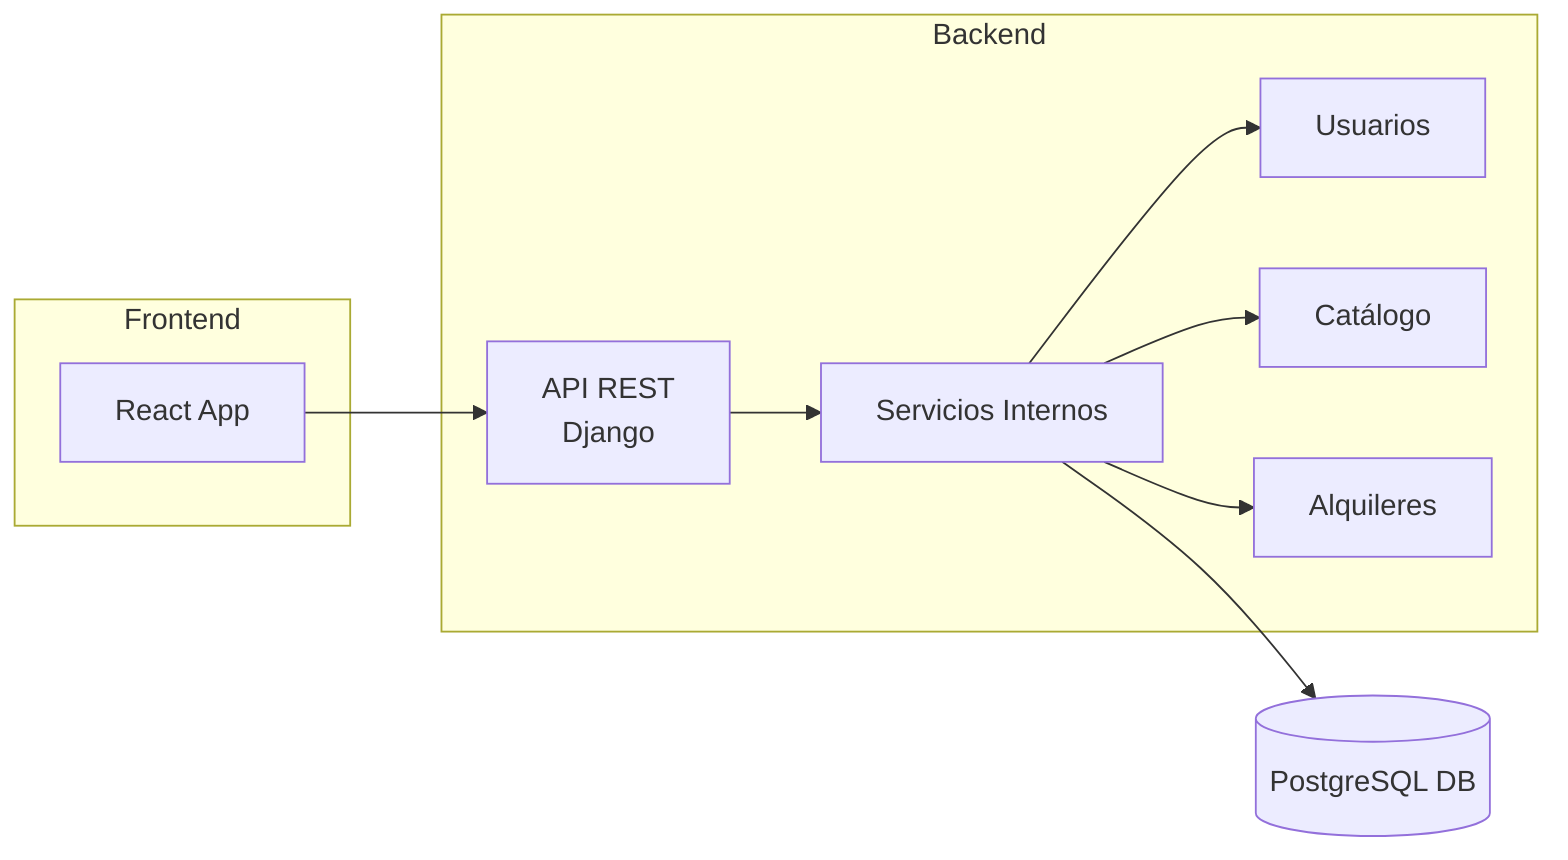 flowchart LR
  subgraph Frontend
    FE[React App]
  end
  subgraph Backend
    API[API REST\nDjango]
    SI[Servicios Internos]
    US[Usuarios]
    CT[Catálogo]
    AL[Alquileres]
  end
  DB[(PostgreSQL DB)]

  FE --> API
  API --> SI
  SI --> US
  SI --> CT
  SI --> AL
  SI --> DB